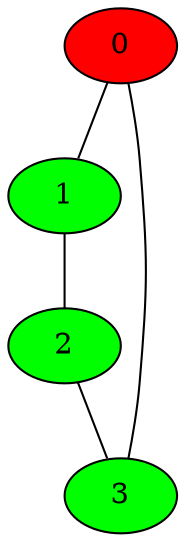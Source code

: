 graph G { 
	0 -- 1 -- 2 -- 3;
	3 -- 0;
	0 [style=filled, fillcolor=red]
	1 [style=filled, fillcolor=green]
	2 [style=filled, fillcolor=green]
	3 [style=filled, fillcolor=green]
}